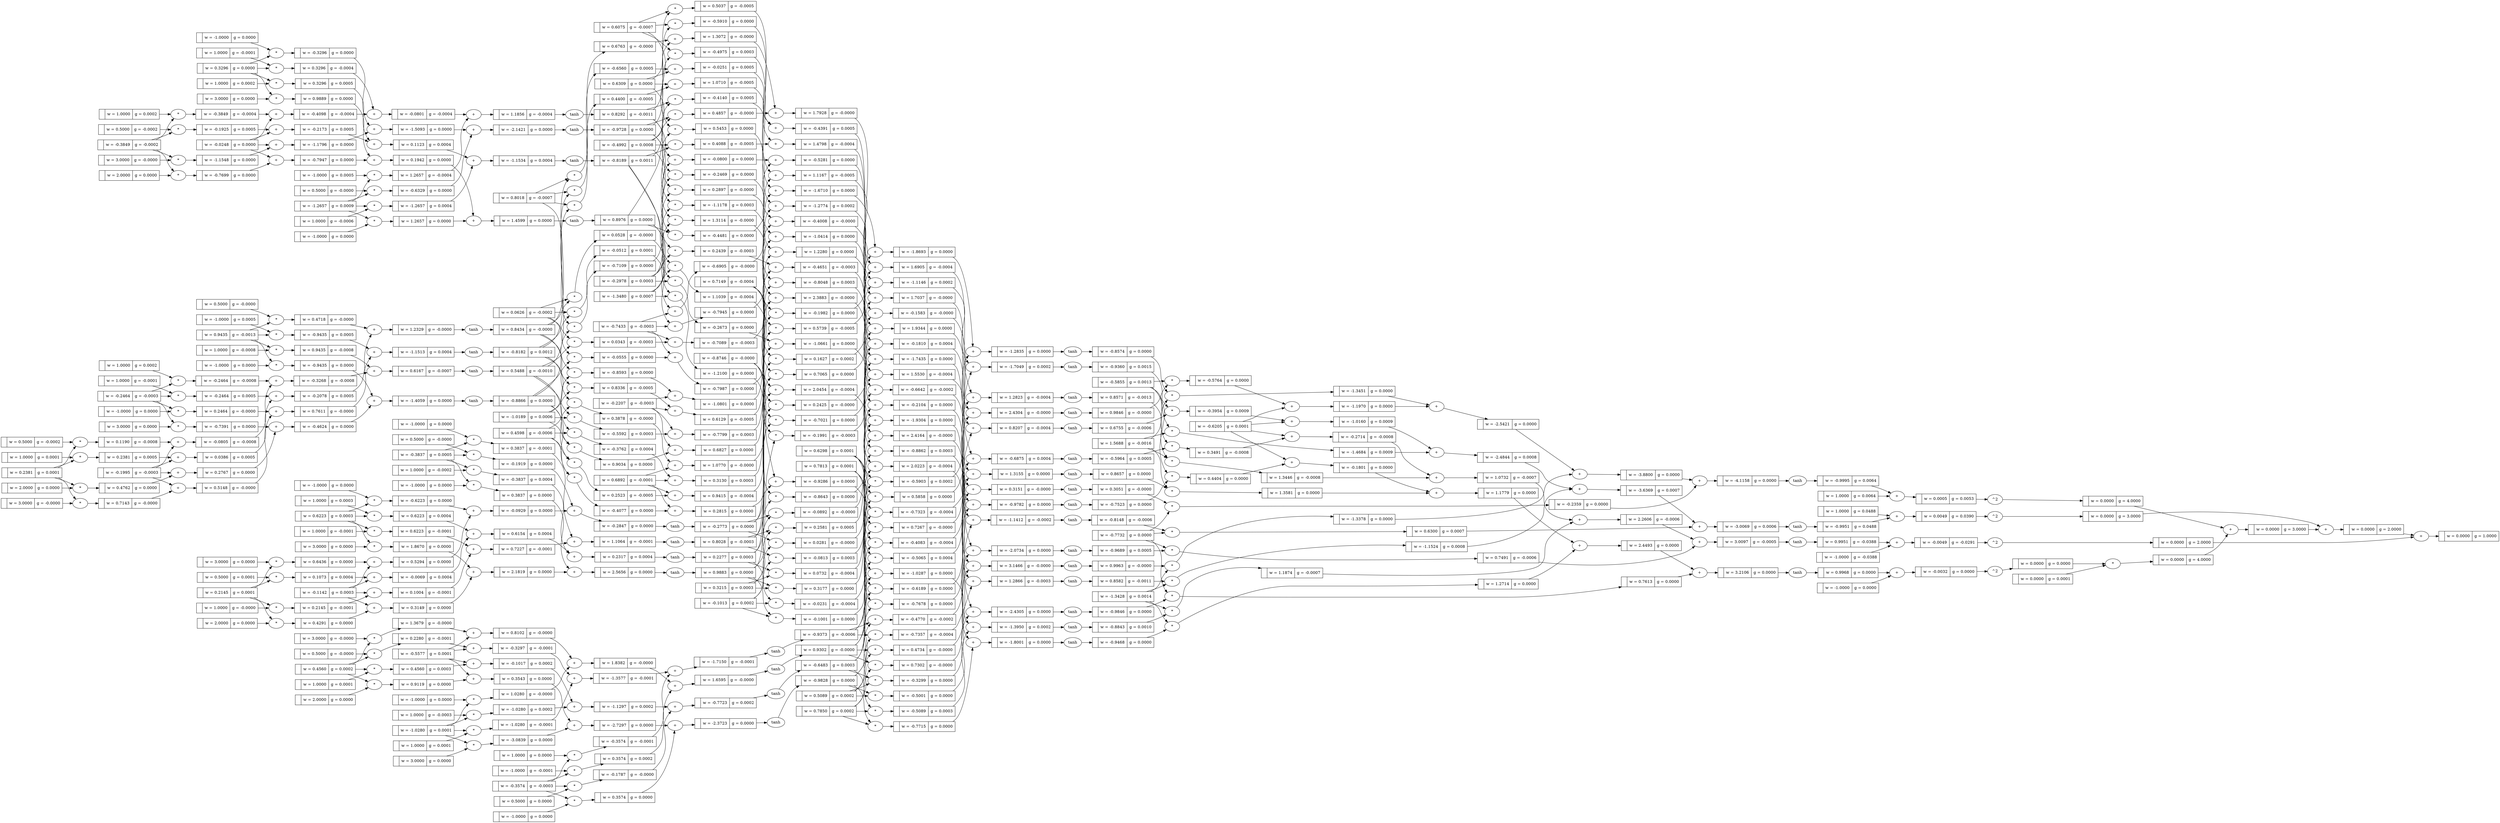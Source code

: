 digraph {
	graph [rankdir=LR]
	2646813343824 [label="{ | w = 0.8018 | g = -0.0007}" shape=record]
	2646813343888 [label="{ | w = -0.4992 | g = 0.0008}" shape=record]
	2646817702032 [label="{ | w = -0.0032 | g = 0.0000}" shape=record]
	"2646817702032+" [label="+"]
	"2646817702032+" -> 2646817702032
	2646813343952 [label="{ | w = 0.3215 | g = 0.0003}" shape=record]
	2646813344016 [label="{ | w = 0.7813 | g = 0.0001}" shape=record]
	2646817702160 [label="{ | w = 0.0000 | g = 3.0000}" shape=record]
	"2646817702160+" [label="+"]
	"2646817702160+" -> 2646817702160
	2646813344080 [label="{ | w = 0.6309 | g = 0.0000}" shape=record]
	2646817702288 [label="{ | w = 1.0000 | g = 0.0488}" shape=record]
	2646813344272 [label="{ | w = -1.0189 | g = 0.0006}" shape=record]
	2646815212048 [label="{ | w = 0.4400 | g = -0.0005}" shape=record]
	"2646815212048*" [label="*"]
	"2646815212048*" -> 2646815212048
	2646806987344 [label="{ | w = 0.2381 | g = 0.0001}" shape=record]
	2646813344336 [label="{ | w = 0.6075 | g = -0.0007}" shape=record]
	2646815212112 [label="{ | w = -0.7799 | g = 0.0003}" shape=record]
	"2646815212112+" [label="+"]
	"2646815212112+" -> 2646815212112
	2646817702544 [label="{ | w = 2.2606 | g = -0.0006}" shape=record]
	"2646817702544+" [label="+"]
	"2646817702544+" -> 2646817702544
	2646806987408 [label="{ | w = -0.2464 | g = -0.0003}" shape=record]
	2646813344400 [label="{ | w = 0.7149 | g = -0.0004}" shape=record]
	2646815212176 [label="{ | w = -1.0000 | g = 0.0000}" shape=record]
	2646806987472 [label="{ | w = -0.1995 | g = -0.0003}" shape=record]
	2646813344464 [label="{ | w = 0.6298 | g = 0.0001}" shape=record]
	2646817702672 [label="{ | w = 0.0000 | g = 2.0000}" shape=record]
	"2646817702672^2" [label="^2"]
	"2646817702672^2" -> 2646817702672
	2646813344528 [label="{ | w = -0.2207 | g = -0.0003}" shape=record]
	2646806987536 [label="{ | w = 0.9435 | g = -0.0013}" shape=record]
	2646815212368 [label="{ | w = -0.9360 | g = 0.0015}" shape=record]
	"2646815212368tanh" [label=tanh]
	"2646815212368tanh" -> 2646815212368
	2646815212432 [label="{ | w = 0.7267 | g = -0.0000}" shape=record]
	"2646815212432*" [label="*"]
	"2646815212432*" -> 2646815212432
	2646813344720 [label="{ | w = 0.4598 | g = -0.0006}" shape=record]
	2646813344784 [label="{ | w = -1.3480 | g = 0.0007}" shape=record]
	2646815212560 [label="{ | w = 1.0770 | g = -0.0000}" shape=record]
	"2646815212560+" [label="+"]
	"2646815212560+" -> 2646815212560
	2646817702992 [label="{ | w = -0.0049 | g = -0.0291}" shape=record]
	"2646817702992+" [label="+"]
	"2646817702992+" -> 2646817702992
	2646813344848 [label="{ | w = -0.1013 | g = 0.0002}" shape=record]
	2646813344912 [label="{ | w = 0.7850 | g = 0.0002}" shape=record]
	2646813344976 [label="{ | w = 0.6892 | g = -0.0001}" shape=record]
	2646815212752 [label="{ | w = 1.6595 | g = -0.0000}" shape=record]
	"2646815212752+" [label="+"]
	"2646815212752+" -> 2646815212752
	2646817703120 [label="{ | w = -1.0000 | g = 0.0000}" shape=record]
	2646813345168 [label="{ | w = 0.0626 | g = -0.0002}" shape=record]
	2646817703376 [label="{ | w = 0.0000 | g = 4.0000}" shape=record]
	"2646817703376*" [label="*"]
	"2646817703376*" -> 2646817703376
	2646813345232 [label="{ | w = -0.2978 | g = 0.0003}" shape=record]
	2646815213008 [label="{ | w = -0.1919 | g = 0.0000}" shape=record]
	"2646815213008*" [label="*"]
	"2646815213008*" -> 2646815213008
	2646817703440 [label="{ | w = -1.0000 | g = -0.0388}" shape=record]
	2646813345296 [label="{ | w = -0.8746 | g = -0.0000}" shape=record]
	2646815213072 [label="{ | w = -0.6223 | g = 0.0000}" shape=record]
	"2646815213072*" [label="*"]
	"2646815213072*" -> 2646815213072
	2646813345360 [label="{ | w = 0.5089 | g = 0.0002}" shape=record]
	2646815213136 [label="{ | w = -1.5093 | g = 0.0000}" shape=record]
	"2646815213136+" [label="+"]
	"2646815213136+" -> 2646815213136
	2646813345424 [label="{ | w = -0.7433 | g = -0.0003}" shape=record]
	2646817703568 [label="{ | w = 0.0000 | g = 0.0000}" shape=record]
	"2646817703568^2" [label="^2"]
	"2646817703568^2" -> 2646817703568
	2646815213264 [label="{ | w = 0.9846 | g = -0.0000}" shape=record]
	"2646815213264tanh" [label=tanh]
	"2646815213264tanh" -> 2646815213264
	2646817703696 [label="{ | w = 1.0000 | g = 0.0064}" shape=record]
	2646817703760 [label="{ | w = 0.7491 | g = -0.0006}" shape=record]
	"2646817703760*" [label="*"]
	"2646817703760*" -> 2646817703760
	2646815213392 [label="{ | w = 0.4857 | g = -0.0000}" shape=record]
	"2646815213392*" [label="*"]
	"2646815213392*" -> 2646815213392
	2646815213456 [label="{ | w = 1.0000 | g = -0.0006}" shape=record]
	2646813345744 [label="{ | w = -0.5855 | g = 0.0013}" shape=record]
	2646813345808 [label="{ | w = 1.5688 | g = -0.0016}" shape=record]
	2646817703952 [label="{ | w = 0.0000 | g = 4.0000}" shape=record]
	"2646817703952^2" [label="^2"]
	"2646817703952^2" -> 2646817703952
	2646815213584 [label="{ | w = -0.0892 | g = -0.0000}" shape=record]
	"2646815213584*" [label="*"]
	"2646815213584*" -> 2646815213584
	2646813345872 [label="{ | w = -1.3428 | g = 0.0014}" shape=record]
	2646815213648 [label="{ | w = 0.9302 | g = -0.0000}" shape=record]
	"2646815213648tanh" [label=tanh]
	"2646815213648tanh" -> 2646815213648
	2646813345936 [label="{ | w = -0.7732 | g = 0.0000}" shape=record]
	2646817704080 [label="{ | w = 0.0000 | g = 0.0001}" shape=record]
	2646813346000 [label="{ | w = -0.6205 | g = 0.0001}" shape=record]
	2646815213776 [label="{ | w = 1.7928 | g = -0.0000}" shape=record]
	"2646815213776+" [label="+"]
	"2646815213776+" -> 2646815213776
	2646817704208 [label="{ | w = 3.0097 | g = -0.0005}" shape=record]
	"2646817704208+" [label="+"]
	"2646817704208+" -> 2646817704208
	2646817704272 [label="{ | w = 0.0005 | g = 0.0053}" shape=record]
	"2646817704272+" [label="+"]
	"2646817704272+" -> 2646817704272
	2646815213904 [label="{ | w = 1.0710 | g = -0.0005}" shape=record]
	"2646815213904+" [label="+"]
	"2646815213904+" -> 2646815213904
	2646815213968 [label="{ | w = -1.3451 | g = 0.0000}" shape=record]
	"2646815213968*" [label="*"]
	"2646815213968*" -> 2646815213968
	2646817704400 [label="{ | w = 0.0000 | g = 2.0000}" shape=record]
	"2646817704400+" [label="+"]
	"2646817704400+" -> 2646817704400
	2646815214096 [label="{ | w = 0.4718 | g = -0.0000}" shape=record]
	"2646815214096*" [label="*"]
	"2646815214096*" -> 2646815214096
	2646817704592 [label="{ | w = 0.0000 | g = 1.0000}" shape=record]
	"2646817704592+" [label="+"]
	"2646817704592+" -> 2646817704592
	2646815214224 [label="{ | w = -0.1583 | g = -0.0000}" shape=record]
	"2646815214224+" [label="+"]
	"2646815214224+" -> 2646815214224
	2646806989520 [label="{ | w = -0.0248 | g = 0.0000}" shape=record]
	2646815214288 [label="{ | w = -0.0929 | g = 0.0000}" shape=record]
	"2646815214288+" [label="+"]
	"2646815214288+" -> 2646815214288
	2646806989584 [label="{ | w = -0.3849 | g = -0.0002}" shape=record]
	2646817704720 [label="{ | w = 0.0049 | g = 0.0390}" shape=record]
	"2646817704720+" [label="+"]
	"2646817704720+" -> 2646817704720
	2646817704784 [label="{ | w = 0.0000 | g = 3.0000}" shape=record]
	"2646817704784^2" [label="^2"]
	"2646817704784^2" -> 2646817704784
	2646815214480 [label="{ | w = 1.4798 | g = -0.0004}" shape=record]
	"2646815214480+" [label="+"]
	"2646815214480+" -> 2646815214480
	2646817704912 [label="{ | w = 1.1874 | g = -0.0007}" shape=record]
	"2646817704912*" [label="*"]
	"2646817704912*" -> 2646817704912
	2646815214608 [label="{ | w = 0.2280 | g = -0.0001}" shape=record]
	"2646815214608*" [label="*"]
	"2646815214608*" -> 2646815214608
	2646815214736 [label="{ | w = -0.6329 | g = 0.0000}" shape=record]
	"2646815214736*" [label="*"]
	"2646815214736*" -> 2646815214736
	2646815214928 [label="{ | w = -0.5592 | g = 0.0003}" shape=record]
	"2646815214928*" [label="*"]
	"2646815214928*" -> 2646815214928
	2646815215056 [label="{ | w = 0.5000 | g = -0.0002}" shape=record]
	2646815215184 [label="{ | w = 0.5000 | g = -0.0002}" shape=record]
	2646815215312 [label="{ | w = 2.3883 | g = -0.0000}" shape=record]
	"2646815215312+" [label="+"]
	"2646815215312+" -> 2646815215312
	2646815215440 [label="{ | w = 0.1123 | g = 0.0004}" shape=record]
	"2646815215440+" [label="+"]
	"2646815215440+" -> 2646815215440
	2646815215568 [label="{ | w = 2.4304 | g = -0.0000}" shape=record]
	"2646815215568+" [label="+"]
	"2646815215568+" -> 2646815215568
	2646815215632 [label="{ | w = -1.3378 | g = 0.0000}" shape=record]
	"2646815215632*" [label="*"]
	"2646815215632*" -> 2646815215632
	2646818558032 [label="{ | w = -0.6483 | g = 0.0003}" shape=record]
	"2646818558032tanh" [label=tanh]
	"2646818558032tanh" -> 2646818558032
	2646815215760 [label="{ | w = 0.7302 | g = -0.0000}" shape=record]
	"2646815215760*" [label="*"]
	"2646815215760*" -> 2646815215760
	2646815215824 [label="{ | w = 0.5000 | g = -0.0000}" shape=record]
	2646815215952 [label="{ | w = -0.2464 | g = -0.0008}" shape=record]
	"2646815215952*" [label="*"]
	"2646815215952*" -> 2646815215952
	2646806991248 [label="{ | w = 0.3296 | g = 0.0000}" shape=record]
	2646815216016 [label="{ | w = 0.3151 | g = -0.0000}" shape=record]
	"2646815216016+" [label="+"]
	"2646815216016+" -> 2646815216016
	2646815216144 [label="{ | w = 1.0000 | g = 0.0000}" shape=record]
	2646815216272 [label="{ | w = -2.5421 | g = 0.0000}" shape=record]
	"2646815216272+" [label="+"]
	"2646815216272+" -> 2646815216272
	2646815216336 [label="{ | w = 0.3051 | g = -0.0000}" shape=record]
	"2646815216336tanh" [label=tanh]
	"2646815216336tanh" -> 2646815216336
	2646815216400 [label="{ | w = 0.8102 | g = -0.0000}" shape=record]
	"2646815216400+" [label="+"]
	"2646815216400+" -> 2646815216400
	2646815216592 [label="{ | w = -0.7323 | g = -0.0004}" shape=record]
	"2646815216592*" [label="*"]
	"2646815216592*" -> 2646815216592
	2646815216720 [label="{ | w = 1.2329 | g = -0.0000}" shape=record]
	"2646815216720+" [label="+"]
	"2646815216720+" -> 2646815216720
	2646818559120 [label="{ | w = -0.7089 | g = -0.0003}" shape=record]
	"2646818559120+" [label="+"]
	"2646818559120+" -> 2646818559120
	2646815216784 [label="{ | w = -1.3577 | g = -0.0001}" shape=record]
	"2646815216784+" [label="+"]
	"2646815216784+" -> 2646815216784
	2646815216848 [label="{ | w = 0.5858 | g = 0.0000}" shape=record]
	"2646815216848*" [label="*"]
	"2646815216848*" -> 2646815216848
	2646818559184 [label="{ | w = 0.2439 | g = -0.0003}" shape=record]
	"2646818559184*" [label="*"]
	"2646818559184*" -> 2646818559184
	2646815216912 [label="{ | w = -0.9995 | g = 0.0064}" shape=record]
	"2646815216912tanh" [label=tanh]
	"2646815216912tanh" -> 2646815216912
	2646818559312 [label="{ | w = -0.3762 | g = 0.0004}" shape=record]
	"2646818559312*" [label="*"]
	"2646818559312*" -> 2646818559312
	2646815217040 [label="{ | w = -0.2173 | g = 0.0005}" shape=record]
	"2646815217040+" [label="+"]
	"2646815217040+" -> 2646815217040
	2646818559440 [label="{ | w = -1.0000 | g = 0.0000}" shape=record]
	2646815217232 [label="{ | w = 1.3114 | g = -0.0000}" shape=record]
	"2646815217232*" [label="*"]
	"2646815217232*" -> 2646815217232
	2646818559568 [label="{ | w = 1.1039 | g = -0.0004}" shape=record]
	"2646818559568*" [label="*"]
	"2646818559568*" -> 2646818559568
	2646815217296 [label="{ | w = -0.2773 | g = 0.0000}" shape=record]
	"2646815217296tanh" [label=tanh]
	"2646815217296tanh" -> 2646815217296
	2646818559696 [label="{ | w = 1.6905 | g = -0.0004}" shape=record]
	"2646818559696+" [label="+"]
	"2646818559696+" -> 2646818559696
	2646818559760 [label="{ | w = -0.4770 | g = -0.0002}" shape=record]
	"2646818559760*" [label="*"]
	"2646818559760*" -> 2646818559760
	2646815217488 [label="{ | w = 0.0528 | g = -0.0000}" shape=record]
	"2646815217488*" [label="*"]
	"2646815217488*" -> 2646815217488
	2646818559952 [label="{ | w = -0.2078 | g = 0.0005}" shape=record]
	"2646818559952+" [label="+"]
	"2646818559952+" -> 2646818559952
	2646815217680 [label="{ | w = -0.3296 | g = 0.0000}" shape=record]
	"2646815217680*" [label="*"]
	"2646815217680*" -> 2646815217680
	2646818560080 [label="{ | w = -1.0000 | g = 0.0005}" shape=record]
	2646815217744 [label="{ | w = 0.4088 | g = -0.0005}" shape=record]
	"2646815217744*" [label="*"]
	"2646815217744*" -> 2646815217744
	2646815217808 [label="{ | w = -0.4008 | g = -0.0000}" shape=record]
	"2646815217808+" [label="+"]
	"2646815217808+" -> 2646815217808
	2646818560208 [label="{ | w = -0.4098 | g = -0.0004}" shape=record]
	"2646818560208+" [label="+"]
	"2646818560208+" -> 2646818560208
	2646815217936 [label="{ | w = 0.8207 | g = -0.0004}" shape=record]
	"2646815217936+" [label="+"]
	"2646815217936+" -> 2646815217936
	2646818560336 [label="{ | w = -0.4083 | g = -0.0004}" shape=record]
	"2646818560336*" [label="*"]
	"2646818560336*" -> 2646818560336
	2646815218064 [label="{ | w = 0.6154 | g = 0.0004}" shape=record]
	"2646815218064+" [label="+"]
	"2646815218064+" -> 2646815218064
	2646818560464 [label="{ | w = -1.1178 | g = 0.0003}" shape=record]
	"2646818560464*" [label="*"]
	"2646818560464*" -> 2646818560464
	2646815218256 [label="{ | w = -1.2835 | g = 0.0000}" shape=record]
	"2646815218256+" [label="+"]
	"2646815218256+" -> 2646815218256
	2646818560592 [label="{ | w = -1.4684 | g = 0.0009}" shape=record]
	"2646818560592*" [label="*"]
	"2646818560592*" -> 2646818560592
	2646815218384 [label="{ | w = 0.3878 | g = -0.0000}" shape=record]
	"2646815218384*" [label="*"]
	"2646815218384*" -> 2646815218384
	2646818560720 [label="{ | w = -1.0160 | g = 0.0009}" shape=record]
	"2646818560720+" [label="+"]
	"2646818560720+" -> 2646818560720
	2646815218448 [label="{ | w = 0.5488 | g = -0.0010}" shape=record]
	"2646815218448tanh" [label=tanh]
	"2646815218448tanh" -> 2646815218448
	2646818560848 [label="{ | w = -0.0813 | g = 0.0003}" shape=record]
	"2646818560848*" [label="*"]
	"2646818560848*" -> 2646818560848
	2646818560912 [label="{ | w = 1.0000 | g = 0.0001}" shape=record]
	2646818561040 [label="{ | w = -1.1524 | g = 0.0008}" shape=record]
	"2646818561040*" [label="*"]
	"2646818561040*" -> 2646818561040
	2646818561168 [label="{ | w = -0.5964 | g = 0.0005}" shape=record]
	"2646818561168tanh" [label=tanh]
	"2646818561168tanh" -> 2646818561168
	2646815218896 [label="{ | w = 0.6223 | g = 0.0004}" shape=record]
	"2646815218896*" [label="*"]
	"2646815218896*" -> 2646815218896
	2646818561296 [label="{ | w = -0.0251 | g = 0.0005}" shape=record]
	"2646818561296+" [label="+"]
	"2646818561296+" -> 2646818561296
	2646818561360 [label="{ | w = -0.2464 | g = 0.0005}" shape=record]
	"2646818561360*" [label="*"]
	"2646818561360*" -> 2646818561360
	2646815219024 [label="{ | w = -2.1421 | g = 0.0000}" shape=record]
	"2646815219024+" [label="+"]
	"2646815219024+" -> 2646815219024
	2646815219088 [label="{ | w = 1.0000 | g = 0.0002}" shape=record]
	2646818561488 [label="{ | w = -0.4651 | g = -0.0003}" shape=record]
	"2646818561488+" [label="+"]
	"2646818561488+" -> 2646818561488
	2646815219216 [label="{ | w = 0.4734 | g = -0.0000}" shape=record]
	"2646815219216*" [label="*"]
	"2646815219216*" -> 2646815219216
	2646818561616 [label="{ | w = 0.3837 | g = -0.0001}" shape=record]
	"2646818561616*" [label="*"]
	"2646818561616*" -> 2646818561616
	2646818561680 [label="{ | w = 0.7227 | g = -0.0001}" shape=record]
	"2646818561680+" [label="+"]
	"2646818561680+" -> 2646818561680
	2646806994640 [label="{ | w = -1.2657 | g = 0.0009}" shape=record]
	2646815219408 [label="{ | w = -1.1970 | g = 0.0000}" shape=record]
	"2646815219408+" [label="+"]
	"2646815219408+" -> 2646815219408
	2646815219472 [label="{ | w = -0.1982 | g = 0.0000}" shape=record]
	"2646815219472*" [label="*"]
	"2646815219472*" -> 2646815219472
	2646818561808 [label="{ | w = 2.0223 | g = -0.0004}" shape=record]
	"2646818561808+" [label="+"]
	"2646818561808+" -> 2646818561808
	2646815219536 [label="{ | w = 1.0280 | g = -0.0000}" shape=record]
	"2646815219536*" [label="*"]
	"2646815219536*" -> 2646815219536
	2646815219600 [label="{ | w = 2.4164 | g = -0.0000}" shape=record]
	"2646815219600+" [label="+"]
	"2646815219600+" -> 2646815219600
	2646818561936 [label="{ | w = -0.6642 | g = -0.0002}" shape=record]
	"2646818561936+" [label="+"]
	"2646818561936+" -> 2646818561936
	2646818562000 [label="{ | w = 0.8571 | g = -0.0013}" shape=record]
	"2646818562000tanh" [label=tanh]
	"2646818562000tanh" -> 2646818562000
	2646815219664 [label="{ | w = 1.0000 | g = -0.0008}" shape=record]
	2646815219728 [label="{ | w = -4.1158 | g = 0.0000}" shape=record]
	"2646815219728+" [label="+"]
	"2646815219728+" -> 2646815219728
	2646818562128 [label="{ | w = 1.0000 | g = 0.0002}" shape=record]
	2646815219792 [label="{ | w = 0.7611 | g = -0.0000}" shape=record]
	"2646815219792+" [label="+"]
	"2646815219792+" -> 2646815219792
	2646815219856 [label="{ | w = 0.5000 | g = -0.0000}" shape=record]
	2646818562256 [label="{ | w = -0.3849 | g = -0.0004}" shape=record]
	"2646818562256*" [label="*"]
	"2646818562256*" -> 2646818562256
	2646818562384 [label="{ | w = -0.4140 | g = 0.0005}" shape=record]
	"2646818562384*" [label="*"]
	"2646818562384*" -> 2646818562384
	2646815220048 [label="{ | w = -0.3297 | g = -0.0001}" shape=record]
	"2646815220048+" [label="+"]
	"2646815220048+" -> 2646815220048
	2646818562448 [label="{ | w = -0.1017 | g = 0.0002}" shape=record]
	"2646818562448+" [label="+"]
	"2646818562448+" -> 2646818562448
	2646815220176 [label="{ | w = -0.8189 | g = 0.0011}" shape=record]
	"2646815220176tanh" [label=tanh]
	"2646815220176tanh" -> 2646815220176
	2646815220240 [label="{ | w = 0.2317 | g = 0.0004}" shape=record]
	"2646815220240+" [label="+"]
	"2646815220240+" -> 2646815220240
	2646818562576 [label="{ | w = -1.1146 | g = 0.0002}" shape=record]
	"2646818562576+" [label="+"]
	"2646818562576+" -> 2646818562576
	2646815220304 [label="{ | w = 0.0281 | g = -0.0000}" shape=record]
	"2646815220304*" [label="*"]
	"2646815220304*" -> 2646815220304
	2646818562704 [label="{ | w = -1.0280 | g = 0.0002}" shape=record]
	"2646818562704*" [label="*"]
	"2646818562704*" -> 2646818562704
	2646815220368 [label="{ | w = -1.0280 | g = -0.0001}" shape=record]
	"2646815220368*" [label="*"]
	"2646815220368*" -> 2646815220368
	2646818562768 [label="{ | w = 1.1064 | g = -0.0001}" shape=record]
	"2646818562768+" [label="+"]
	"2646818562768+" -> 2646818562768
	2646818562896 [label="{ | w = 1.0000 | g = -0.0003}" shape=record]
	2646815220560 [label="{ | w = 1.0000 | g = 0.0001}" shape=record]
	2646818563024 [label="{ | w = 0.2523 | g = -0.0005}" shape=record]
	"2646818563024*" [label="*"]
	"2646818563024*" -> 2646818563024
	2646815220688 [label="{ | w = 1.5530 | g = -0.0004}" shape=record]
	"2646815220688+" [label="+"]
	"2646815220688+" -> 2646815220688
	2646818563088 [label="{ | w = -1.0000 | g = 0.0005}" shape=record]
	2646815220752 [label="{ | w = -0.9728 | g = 0.0000}" shape=record]
	"2646815220752tanh" [label=tanh]
	"2646815220752tanh" -> 2646815220752
	2646818563216 [label="{ | w = -0.9951 | g = 0.0488}" shape=record]
	"2646818563216tanh" [label=tanh]
	"2646818563216tanh" -> 2646818563216
	2646818563344 [label="{ | w = -0.8862 | g = 0.0003}" shape=record]
	"2646818563344+" [label="+"]
	"2646818563344+" -> 2646818563344
	2646815221008 [label="{ | w = -1.0000 | g = 0.0000}" shape=record]
	2646818563472 [label="{ | w = 0.6129 | g = -0.0005}" shape=record]
	"2646818563472+" [label="+"]
	"2646818563472+" -> 2646818563472
	2646818563536 [label="{ | w = 0.8336 | g = -0.0005}" shape=record]
	"2646818563536*" [label="*"]
	"2646818563536*" -> 2646818563536
	2646815221200 [label="{ | w = 0.6755 | g = -0.0006}" shape=record]
	"2646815221200tanh" [label=tanh]
	"2646815221200tanh" -> 2646815221200
	2646815221264 [label="{ | w = -1.0801 | g = 0.0000}" shape=record]
	"2646815221264+" [label="+"]
	"2646815221264+" -> 2646815221264
	2646815221328 [label="{ | w = 0.6436 | g = 0.0000}" shape=record]
	"2646815221328*" [label="*"]
	"2646815221328*" -> 2646815221328
	2646818563664 [label="{ | w = -0.5903 | g = 0.0002}" shape=record]
	"2646818563664*" [label="*"]
	"2646818563664*" -> 2646818563664
	2646815221456 [label="{ | w = -0.8593 | g = 0.0000}" shape=record]
	"2646815221456*" [label="*"]
	"2646815221456*" -> 2646815221456
	2646818563792 [label="{ | w = -2.4844 | g = 0.0008}" shape=record]
	"2646818563792+" [label="+"]
	"2646818563792+" -> 2646818563792
	2646818563856 [label="{ | w = 1.0000 | g = -0.0001}" shape=record]
	2646815221584 [label="{ | w = 0.1073 | g = 0.0004}" shape=record]
	"2646815221584*" [label="*"]
	"2646815221584*" -> 2646815221584
	2646818563984 [label="{ | w = -0.1810 | g = 0.0004}" shape=record]
	"2646818563984+" [label="+"]
	"2646818563984+" -> 2646818563984
	2646815221712 [label="{ | w = 0.5000 | g = -0.0000}" shape=record]
	2646818564112 [label="{ | w = -3.0069 | g = 0.0006}" shape=record]
	"2646818564112+" [label="+"]
	"2646818564112+" -> 2646818564112
	2646818564176 [label="{ | w = -0.8148 | g = -0.0006}" shape=record]
	"2646818564176tanh" [label=tanh]
	"2646818564176tanh" -> 2646818564176
	2646815221840 [label="{ | w = -0.3574 | g = -0.0001}" shape=record]
	"2646815221840*" [label="*"]
	"2646815221840*" -> 2646815221840
	2646818564304 [label="{ | w = 0.3574 | g = 0.0002}" shape=record]
	"2646818564304*" [label="*"]
	"2646818564304*" -> 2646818564304
	2646815221968 [label="{ | w = 1.3679 | g = -0.0000}" shape=record]
	"2646815221968*" [label="*"]
	"2646815221968*" -> 2646815221968
	2646818564432 [label="{ | w = 0.1004 | g = -0.0001}" shape=record]
	"2646818564432+" [label="+"]
	"2646818564432+" -> 2646818564432
	2646815222096 [label="{ | w = 0.2425 | g = -0.0000}" shape=record]
	"2646815222096*" [label="*"]
	"2646815222096*" -> 2646815222096
	2646815222160 [label="{ | w = 0.2464 | g = -0.0000}" shape=record]
	"2646815222160*" [label="*"]
	"2646815222160*" -> 2646815222160
	2646818564560 [label="{ | w = 0.6223 | g = -0.0001}" shape=record]
	"2646818564560*" [label="*"]
	"2646818564560*" -> 2646818564560
	2646818564624 [label="{ | w = -0.6560 | g = 0.0005}" shape=record]
	"2646818564624*" [label="*"]
	"2646818564624*" -> 2646818564624
	2646815222288 [label="{ | w = 0.2277 | g = 0.0003}" shape=record]
	"2646815222288tanh" [label=tanh]
	"2646815222288tanh" -> 2646815222288
	2646815222352 [label="{ | w = 1.0000 | g = -0.0002}" shape=record]
	2646818564752 [label="{ | w = 0.4560 | g = 0.0003}" shape=record]
	"2646818564752*" [label="*"]
	"2646818564752*" -> 2646818564752
	2646815222480 [label="{ | w = -0.9373 | g = -0.0006}" shape=record]
	"2646815222480tanh" [label=tanh]
	"2646815222480tanh" -> 2646815222480
	2646818564880 [label="{ | w = -0.0801 | g = -0.0004}" shape=record]
	"2646818564880+" [label="+"]
	"2646818564880+" -> 2646818564880
	2646818564944 [label="{ | w = 0.3296 | g = -0.0004}" shape=record]
	"2646818564944*" [label="*"]
	"2646818564944*" -> 2646818564944
	2646815222736 [label="{ | w = -1.0000 | g = 0.0000}" shape=record]
	2646818565072 [label="{ | w = -0.7357 | g = -0.0004}" shape=record]
	"2646818565072*" [label="*"]
	"2646818565072*" -> 2646818565072
	2646815222800 [label="{ | w = 1.0000 | g = 0.0002}" shape=record]
	2646818565200 [label="{ | w = 0.2145 | g = -0.0001}" shape=record]
	"2646818565200*" [label="*"]
	"2646818565200*" -> 2646818565200
	2646818565264 [label="{ | w = 1.0000 | g = -0.0000}" shape=record]
	2646815222928 [label="{ | w = 3.0000 | g = 0.0000}" shape=record]
	2646815223056 [label="{ | w = -0.6905 | g = -0.0000}" shape=record]
	"2646815223056+" [label="+"]
	"2646815223056+" -> 2646815223056
	2646818565456 [label="{ | w = 1.2657 | g = -0.0004}" shape=record]
	"2646818565456*" [label="*"]
	"2646818565456*" -> 2646818565456
	2646815223120 [label="{ | w = 0.0732 | g = -0.0004}" shape=record]
	"2646815223120*" [label="*"]
	"2646815223120*" -> 2646815223120
	2646815223248 [label="{ | w = -1.1796 | g = 0.0000}" shape=record]
	"2646815223248+" [label="+"]
	"2646815223248+" -> 2646815223248
	2646818565584 [label="{ | w = -0.0231 | g = -0.0004}" shape=record]
	"2646818565584*" [label="*"]
	"2646818565584*" -> 2646818565584
	2646818565712 [label="{ | w = 1.0000 | g = -0.0001}" shape=record]
	2646815223376 [label="{ | w = -1.6710 | g = 0.0000}" shape=record]
	"2646815223376+" [label="+"]
	"2646815223376+" -> 2646815223376
	2646814895760 [label="{ | w = -1.2774 | g = 0.0002}" shape=record]
	"2646814895760+" [label="+"]
	"2646814895760+" -> 2646814895760
	2646818565840 [label="{ | w = -0.4391 | g = 0.0005}" shape=record]
	"2646818565840+" [label="+"]
	"2646818565840+" -> 2646818565840
	2646815223504 [label="{ | w = 0.6167 | g = -0.0007}" shape=record]
	"2646815223504+" [label="+"]
	"2646815223504+" -> 2646815223504
	2646815223568 [label="{ | w = -0.1925 | g = 0.0005}" shape=record]
	"2646815223568*" [label="*"]
	"2646815223568*" -> 2646815223568
	2646818565968 [label="{ | w = 0.5037 | g = -0.0005}" shape=record]
	"2646818565968*" [label="*"]
	"2646818565968*" -> 2646818565968
	2646818566096 [label="{ | w = -0.7723 | g = 0.0002}" shape=record]
	"2646818566096+" [label="+"]
	"2646818566096+" -> 2646818566096
	2646815223824 [label="{ | w = -1.8693 | g = 0.0000}" shape=record]
	"2646815223824+" [label="+"]
	"2646815223824+" -> 2646815223824
	2646818566224 [label="{ | w = 0.2581 | g = 0.0005}" shape=record]
	"2646818566224*" [label="*"]
	"2646818566224*" -> 2646818566224
	2646815223952 [label="{ | w = -0.0069 | g = 0.0004}" shape=record]
	"2646815223952+" [label="+"]
	"2646815223952+" -> 2646815223952
	2646815224016 [label="{ | w = 0.5000 | g = 0.0000}" shape=record]
	2646818566352 [label="{ | w = 0.8582 | g = -0.0011}" shape=record]
	"2646818566352tanh" [label=tanh]
	"2646818566352tanh" -> 2646818566352
	2646818566416 [label="{ | w = -1.1297 | g = 0.0002}" shape=record]
	"2646818566416+" [label="+"]
	"2646818566416+" -> 2646818566416
	2646815224144 [label="{ | w = 1.8382 | g = -0.0000}" shape=record]
	"2646815224144+" [label="+"]
	"2646815224144+" -> 2646815224144
	2646815224272 [label="{ | w = -1.7150 | g = -0.0001}" shape=record]
	"2646815224272+" [label="+"]
	"2646815224272+" -> 2646815224272
	2646818566608 [label="{ | w = 2.0454 | g = -0.0004}" shape=record]
	"2646818566608+" [label="+"]
	"2646818566608+" -> 2646818566608
	2646818566736 [label="{ | w = 1.0000 | g = -0.0001}" shape=record]
	2646815224400 [label="{ | w = 0.3296 | g = 0.0005}" shape=record]
	"2646815224400*" [label="*"]
	"2646815224400*" -> 2646815224400
	2646815224464 [label="{ | w = 3.1466 | g = -0.0000}" shape=record]
	"2646815224464+" [label="+"]
	"2646815224464+" -> 2646815224464
	2646818566864 [label="{ | w = 0.8028 | g = -0.0003}" shape=record]
	"2646818566864tanh" [label=tanh]
	"2646818566864tanh" -> 2646818566864
	2646815224592 [label="{ | w = 0.6763 | g = -0.0000}" shape=record]
	"2646815224592*" [label="*"]
	"2646815224592*" -> 2646815224592
	2646818566992 [label="{ | w = 0.5739 | g = -0.0005}" shape=record]
	"2646818566992*" [label="*"]
	"2646818566992*" -> 2646818566992
	2646815224656 [label="{ | w = 0.2897 | g = -0.0000}" shape=record]
	"2646815224656*" [label="*"]
	"2646815224656*" -> 2646815224656
	2646818567120 [label="{ | w = -0.8843 | g = 0.0010}" shape=record]
	"2646818567120tanh" [label=tanh]
	"2646818567120tanh" -> 2646818567120
	2646815224784 [label="{ | w = 0.5000 | g = -0.0000}" shape=record]
	2646818567248 [label="{ | w = -0.6875 | g = 0.0004}" shape=record]
	"2646818567248+" [label="+"]
	"2646818567248+" -> 2646818567248
	2646815224912 [label="{ | w = 1.3072 | g = -0.0000}" shape=record]
	"2646815224912+" [label="+"]
	"2646815224912+" -> 2646815224912
	2646815225040 [label="{ | w = 1.0000 | g = 0.0003}" shape=record]
	2646818567376 [label="{ | w = -1.7049 | g = 0.0002}" shape=record]
	"2646818567376+" [label="+"]
	"2646818567376+" -> 2646818567376
	2646815225168 [label="{ | w = 3.0000 | g = -0.0000}" shape=record]
	2646818567504 [label="{ | w = 0.6300 | g = 0.0007}" shape=record]
	"2646818567504*" [label="*"]
	"2646818567504*" -> 2646818567504
	2646818567568 [label="{ | w = -1.0000 | g = -0.0001}" shape=record]
	2646815225296 [label="{ | w = -1.0000 | g = 0.0000}" shape=record]
	2646815225360 [label="{ | w = -0.8574 | g = 0.0000}" shape=record]
	"2646815225360tanh" [label=tanh]
	"2646815225360tanh" -> 2646815225360
	2646813292048 [label="{ | w = 0.1627 | g = 0.0002}" shape=record]
	"2646813292048*" [label="*"]
	"2646813292048*" -> 2646813292048
	2646818567760 [label="{ | w = 0.9415 | g = -0.0004}" shape=record]
	"2646818567760+" [label="+"]
	"2646818567760+" -> 2646818567760
	2646815225488 [label="{ | w = -1.1534 | g = 0.0004}" shape=record]
	"2646815225488+" [label="+"]
	"2646815225488+" -> 2646815225488
	2646818567888 [label="{ | w = -1.1412 | g = -0.0002}" shape=record]
	"2646818567888+" [label="+"]
	"2646818567888+" -> 2646818567888
	2646815225680 [label="{ | w = -0.1787 | g = -0.0000}" shape=record]
	"2646815225680*" [label="*"]
	"2646815225680*" -> 2646815225680
	2646818568016 [label="{ | w = -0.3954 | g = 0.0009}" shape=record]
	"2646818568016*" [label="*"]
	"2646818568016*" -> 2646818568016
	2646815225744 [label="{ | w = -1.1548 | g = 0.0000}" shape=record]
	"2646815225744*" [label="*"]
	"2646815225744*" -> 2646815225744
	2646818568144 [label="{ | w = -0.9435 | g = 0.0005}" shape=record]
	"2646818568144*" [label="*"]
	"2646818568144*" -> 2646818568144
	2646815225872 [label="{ | w = -0.0805 | g = -0.0008}" shape=record]
	"2646815225872+" [label="+"]
	"2646815225872+" -> 2646815225872
	2646818568272 [label="{ | w = 1.2823 | g = -0.0004}" shape=record]
	"2646818568272+" [label="+"]
	"2646818568272+" -> 2646818568272
	2646818568400 [label="{ | w = -0.5065 | g = 0.0004}" shape=record]
	"2646818568400*" [label="*"]
	"2646818568400*" -> 2646818568400
	2646815226128 [label="{ | w = 0.1190 | g = -0.0008}" shape=record]
	"2646815226128*" [label="*"]
	"2646815226128*" -> 2646815226128
	2646818568528 [label="{ | w = -0.8048 | g = 0.0003}" shape=record]
	"2646818568528+" [label="+"]
	"2646818568528+" -> 2646818568528
	2646815226192 [label="{ | w = -0.2847 | g = 0.0000}" shape=record]
	"2646815226192+" [label="+"]
	"2646815226192+" -> 2646815226192
	2646815226320 [label="{ | w = 1.7037 | g = -0.0000}" shape=record]
	"2646815226320+" [label="+"]
	"2646815226320+" -> 2646815226320
	2646818568656 [label="{ | w = 0.0343 | g = -0.0003}" shape=record]
	"2646818568656*" [label="*"]
	"2646818568656*" -> 2646818568656
	2646818568720 [label="{ | w = 1.1167 | g = -0.0005}" shape=record]
	"2646818568720+" [label="+"]
	"2646818568720+" -> 2646818568720
	2646815226512 [label="{ | w = 0.5294 | g = 0.0000}" shape=record]
	"2646815226512+" [label="+"]
	"2646815226512+" -> 2646815226512
	2646815226576 [label="{ | w = -0.5764 | g = 0.0000}" shape=record]
	"2646815226576*" [label="*"]
	"2646815226576*" -> 2646815226576
	2646818568912 [label="{ | w = -0.1991 | g = -0.0003}" shape=record]
	"2646818568912*" [label="*"]
	"2646818568912*" -> 2646818568912
	2646818569040 [label="{ | w = -0.8182 | g = 0.0012}" shape=record]
	"2646818569040tanh" [label=tanh]
	"2646818569040tanh" -> 2646818569040
	2646815226768 [label="{ | w = 0.9435 | g = -0.0008}" shape=record]
	"2646815226768*" [label="*"]
	"2646815226768*" -> 2646815226768
	2646806936464 [label="{ | w = -0.4975 | g = 0.0003}" shape=record]
	"2646806936464*" [label="*"]
	"2646806936464*" -> 2646806936464
	2646813293520 [label="{ | w = 0.2145 | g = 0.0001}" shape=record]
	2646818569168 [label="{ | w = 1.2866 | g = -0.0003}" shape=record]
	"2646818569168+" [label="+"]
	"2646818569168+" -> 2646818569168
	2646815226896 [label="{ | w = 0.5000 | g = 0.0001}" shape=record]
	2646818569296 [label="{ | w = 0.0386 | g = 0.0005}" shape=record]
	"2646818569296+" [label="+"]
	"2646818569296+" -> 2646818569296
	2646813293648 [label="{ | w = 0.6223 | g = 0.0003}" shape=record]
	2646815226960 [label="{ | w = -0.2359 | g = 0.0000}" shape=record]
	"2646815226960*" [label="*"]
	"2646815226960*" -> 2646815226960
	2646813293712 [label="{ | w = -0.3837 | g = 0.0005}" shape=record]
	2646818569424 [label="{ | w = 1.0000 | g = 0.0001}" shape=record]
	2646813293776 [label="{ | w = -0.1142 | g = 0.0003}" shape=record]
	2646815227088 [label="{ | w = 0.9963 | g = -0.0000}" shape=record]
	"2646815227088tanh" [label=tanh]
	"2646815227088tanh" -> 2646815227088
	2646818569552 [label="{ | w = 0.3130 | g = 0.0003}" shape=record]
	"2646818569552+" [label="+"]
	"2646818569552+" -> 2646818569552
	2646815227280 [label="{ | w = -0.3268 | g = -0.0008}" shape=record]
	"2646815227280+" [label="+"]
	"2646815227280+" -> 2646815227280
	2646815227344 [label="{ | w = -0.3837 | g = 0.0004}" shape=record]
	"2646815227344*" [label="*"]
	"2646815227344*" -> 2646815227344
	2646818569680 [label="{ | w = -3.6369 | g = 0.0007}" shape=record]
	"2646818569680+" [label="+"]
	"2646818569680+" -> 2646818569680
	2646813294096 [label="{ | w = 0.4560 | g = 0.0002}" shape=record]
	2646818569808 [label="{ | w = 0.8292 | g = -0.0011}" shape=record]
	"2646818569808tanh" [label=tanh]
	"2646818569808tanh" -> 2646818569808
	2646813294160 [label="{ | w = -1.0280 | g = 0.0001}" shape=record]
	2646815227472 [label="{ | w = -1.2657 | g = 0.0004}" shape=record]
	"2646815227472*" [label="*"]
	"2646815227472*" -> 2646815227472
	2646818569872 [label="{ | w = -1.1513 | g = 0.0004}" shape=record]
	"2646818569872+" [label="+"]
	"2646818569872+" -> 2646818569872
	2646813294224 [label="{ | w = -0.3574 | g = -0.0003}" shape=record]
	2646813294288 [label="{ | w = -0.5577 | g = 0.0001}" shape=record]
	2646815227664 [label="{ | w = -3.8800 | g = 0.0000}" shape=record]
	"2646815227664+" [label="+"]
	"2646815227664+" -> 2646815227664
	2646818570064 [label="{ | w = 0.2381 | g = 0.0005}" shape=record]
	"2646818570064*" [label="*"]
	"2646818570064*" -> 2646818570064
	2646815227728 [label="{ | w = -0.5910 | g = 0.0000}" shape=record]
	"2646815227728*" [label="*"]
	"2646815227728*" -> 2646815227728
	2646815227856 [label="{ | w = 3.0000 | g = -0.0000}" shape=record]
	2646818570192 [label="{ | w = 1.1856 | g = -0.0004}" shape=record]
	"2646818570192+" [label="+"]
	"2646818570192+" -> 2646818570192
	2646818734160 [label="{ | w = -1.0414 | g = 0.0000}" shape=record]
	"2646818734160+" [label="+"]
	"2646818734160+" -> 2646818734160
	2646818734288 [label="{ | w = -1.3950 | g = 0.0002}" shape=record]
	"2646818734288+" [label="+"]
	"2646818734288+" -> 2646818734288
	2646814834896 [label="{ | w = -0.9468 | g = 0.0000}" shape=record]
	"2646814834896tanh" [label=tanh]
	"2646814834896tanh" -> 2646814834896
	2646818734416 [label="{ | w = 0.9951 | g = -0.0388}" shape=record]
	"2646818734416tanh" [label=tanh]
	"2646818734416tanh" -> 2646818734416
	2646818734608 [label="{ | w = 1.0732 | g = -0.0007}" shape=record]
	"2646818734608+" [label="+"]
	"2646818734608+" -> 2646818734608
	2646818734672 [label="{ | w = -0.2714 | g = -0.0008}" shape=record]
	"2646818734672+" [label="+"]
	"2646818734672+" -> 2646818734672
	2646818734800 [label="{ | w = 1.3446 | g = -0.0008}" shape=record]
	"2646818734800*" [label="*"]
	"2646818734800*" -> 2646818734800
	2646814835408 [label="{ | w = -1.0000 | g = 0.0000}" shape=record]
	2646814835536 [label="{ | w = -0.7678 | g = 0.0000}" shape=record]
	"2646814835536*" [label="*"]
	"2646814835536*" -> 2646814835536
	2646818734992 [label="{ | w = -0.7945 | g = 0.0000}" shape=record]
	"2646818734992+" [label="+"]
	"2646818734992+" -> 2646818734992
	2646818735056 [label="{ | w = -0.9689 | g = 0.0005}" shape=record]
	"2646818735056tanh" [label=tanh]
	"2646818735056tanh" -> 2646818735056
	2646818735184 [label="{ | w = -1.7435 | g = 0.0000}" shape=record]
	"2646818735184+" [label="+"]
	"2646818735184+" -> 2646818735184
	2646814835984 [label="{ | w = -0.5001 | g = 0.0000}" shape=record]
	"2646814835984*" [label="*"]
	"2646814835984*" -> 2646814835984
	2646818735440 [label="{ | w = -0.2469 | g = 0.0000}" shape=record]
	"2646818735440*" [label="*"]
	"2646818735440*" -> 2646818735440
	2646814836112 [label="{ | w = -0.7987 | g = 0.0000}" shape=record]
	"2646814836112+" [label="+"]
	"2646814836112+" -> 2646814836112
	2646818735568 [label="{ | w = 0.3491 | g = -0.0008}" shape=record]
	"2646818735568*" [label="*"]
	"2646818735568*" -> 2646818735568
	2646818735696 [label="{ | w = -0.3299 | g = 0.0000}" shape=record]
	"2646818735696*" [label="*"]
	"2646818735696*" -> 2646818735696
	2646814836304 [label="{ | w = -0.0800 | g = 0.0000}" shape=record]
	"2646814836304+" [label="+"]
	"2646814836304+" -> 2646814836304
	2646818735824 [label="{ | w = -2.0734 | g = 0.0000}" shape=record]
	"2646818735824+" [label="+"]
	"2646818735824+" -> 2646818735824
	2646814836432 [label="{ | w = 0.8434 | g = -0.0000}" shape=record]
	"2646814836432tanh" [label=tanh]
	"2646814836432tanh" -> 2646814836432
	2646818735952 [label="{ | w = -0.5089 | g = 0.0003}" shape=record]
	"2646818735952*" [label="*"]
	"2646818735952*" -> 2646818735952
	2646814836624 [label="{ | w = -0.4481 | g = 0.0000}" shape=record]
	"2646814836624*" [label="*"]
	"2646814836624*" -> 2646814836624
	2646818736208 [label="{ | w = -0.7021 | g = 0.0000}" shape=record]
	"2646818736208*" [label="*"]
	"2646818736208*" -> 2646818736208
	2646818736336 [label="{ | w = -0.0512 | g = 0.0001}" shape=record]
	"2646818736336*" [label="*"]
	"2646818736336*" -> 2646818736336
	2646814837008 [label="{ | w = 1.9344 | g = 0.0000}" shape=record]
	"2646814837008+" [label="+"]
	"2646814837008+" -> 2646814837008
	2646814837328 [label="{ | w = -0.5281 | g = 0.0000}" shape=record]
	"2646814837328+" [label="+"]
	"2646814837328+" -> 2646814837328
	2646814837456 [label="{ | w = 3.0000 | g = -0.0000}" shape=record]
	2646814837520 [label="{ | w = 1.4599 | g = 0.0000}" shape=record]
	"2646814837520+" [label="+"]
	"2646814837520+" -> 2646814837520
	2646814837648 [label="{ | w = -0.2673 | g = 0.0000}" shape=record]
	"2646814837648*" [label="*"]
	"2646814837648*" -> 2646814837648
	2646814837776 [label="{ | w = -0.9286 | g = 0.0000}" shape=record]
	"2646814837776+" [label="+"]
	"2646814837776+" -> 2646814837776
	2646814838160 [label="{ | w = 1.1779 | g = 0.0000}" shape=record]
	"2646814838160+" [label="+"]
	"2646814838160+" -> 2646814838160
	2646814838224 [label="{ | w = -0.4077 | g = 0.0000}" shape=record]
	"2646814838224*" [label="*"]
	"2646814838224*" -> 2646814838224
	2646814838480 [label="{ | w = -1.2100 | g = 0.0000}" shape=record]
	"2646814838480*" [label="*"]
	"2646814838480*" -> 2646814838480
	2646814838544 [label="{ | w = -0.7699 | g = 0.0000}" shape=record]
	"2646814838544*" [label="*"]
	"2646814838544*" -> 2646814838544
	2646814838864 [label="{ | w = 3.2106 | g = 0.0000}" shape=record]
	"2646814838864+" [label="+"]
	"2646814838864+" -> 2646814838864
	2646814838928 [label="{ | w = -2.4305 | g = 0.0000}" shape=record]
	"2646814838928+" [label="+"]
	"2646814838928+" -> 2646814838928
	2646814839184 [label="{ | w = 0.3543 | g = 0.0000}" shape=record]
	"2646814839184+" [label="+"]
	"2646814839184+" -> 2646814839184
	2646814839312 [label="{ | w = -0.6189 | g = 0.0000}" shape=record]
	"2646814839312*" [label="*"]
	"2646814839312*" -> 2646814839312
	2646814839632 [label="{ | w = 0.8657 | g = 0.0000}" shape=record]
	"2646814839632tanh" [label=tanh]
	"2646814839632tanh" -> 2646814839632
	2646814839824 [label="{ | w = 1.2657 | g = 0.0000}" shape=record]
	"2646814839824*" [label="*"]
	"2646814839824*" -> 2646814839824
	2646814839952 [label="{ | w = -1.0287 | g = 0.0000}" shape=record]
	"2646814839952+" [label="+"]
	"2646814839952+" -> 2646814839952
	2646814840080 [label="{ | w = 1.3155 | g = 0.0000}" shape=record]
	"2646814840080+" [label="+"]
	"2646814840080+" -> 2646814840080
	2646814840144 [label="{ | w = -2.7297 | g = 0.0000}" shape=record]
	"2646814840144+" [label="+"]
	"2646814840144+" -> 2646814840144
	2646814840208 [label="{ | w = 0.3149 | g = 0.0000}" shape=record]
	"2646814840208+" [label="+"]
	"2646814840208+" -> 2646814840208
	2646814840656 [label="{ | w = 0.2815 | g = 0.0000}" shape=record]
	"2646814840656+" [label="+"]
	"2646814840656+" -> 2646814840656
	2646814840848 [label="{ | w = 0.3177 | g = 0.0000}" shape=record]
	"2646814840848*" [label="*"]
	"2646814840848*" -> 2646814840848
	2646814840912 [label="{ | w = 3.0000 | g = 0.0000}" shape=record]
	2646814840976 [label="{ | w = 0.5148 | g = -0.0000}" shape=record]
	"2646814840976+" [label="+"]
	"2646814840976+" -> 2646814840976
	2646814841232 [label="{ | w = -0.7391 | g = 0.0000}" shape=record]
	"2646814841232*" [label="*"]
	"2646814841232*" -> 2646814841232
	2646814841360 [label="{ | w = -1.0000 | g = 0.0000}" shape=record]
	2646814841424 [label="{ | w = 0.9968 | g = 0.0000}" shape=record]
	"2646814841424tanh" [label=tanh]
	"2646814841424tanh" -> 2646814841424
	2646814841488 [label="{ | w = -0.7947 | g = 0.0000}" shape=record]
	"2646814841488+" [label="+"]
	"2646814841488+" -> 2646814841488
	2646814841552 [label="{ | w = 0.3837 | g = 0.0000}" shape=record]
	"2646814841552*" [label="*"]
	"2646814841552*" -> 2646814841552
	2646814841680 [label="{ | w = 0.9034 | g = 0.0000}" shape=record]
	"2646814841680*" [label="*"]
	"2646814841680*" -> 2646814841680
	2646814841808 [label="{ | w = 0.5453 | g = 0.0000}" shape=record]
	"2646814841808*" [label="*"]
	"2646814841808*" -> 2646814841808
	2646814841872 [label="{ | w = -1.0000 | g = 0.0000}" shape=record]
	2646814842192 [label="{ | w = -0.0555 | g = 0.0000}" shape=record]
	"2646814842192*" [label="*"]
	"2646814842192*" -> 2646814842192
	2646814842576 [label="{ | w = 0.6827 | g = 0.0000}" shape=record]
	"2646814842576+" [label="+"]
	"2646814842576+" -> 2646814842576
	2646814842768 [label="{ | w = 0.2767 | g = 0.0000}" shape=record]
	"2646814842768+" [label="+"]
	"2646814842768+" -> 2646814842768
	2646814842832 [label="{ | w = 0.8976 | g = 0.0000}" shape=record]
	"2646814842832tanh" [label=tanh]
	"2646814842832tanh" -> 2646814842832
	2646814842896 [label="{ | w = 2.4493 | g = 0.0000}" shape=record]
	"2646814842896+" [label="+"]
	"2646814842896+" -> 2646814842896
	2646814843152 [label="{ | w = -1.0000 | g = 0.0000}" shape=record]
	2646814843216 [label="{ | w = -0.9828 | g = 0.0000}" shape=record]
	"2646814843216tanh" [label=tanh]
	"2646814843216tanh" -> 2646814843216
	2646814843280 [label="{ | w = 1.3581 | g = 0.0000}" shape=record]
	"2646814843280*" [label="*"]
	"2646814843280*" -> 2646814843280
	2646814843408 [label="{ | w = 1.8670 | g = 0.0000}" shape=record]
	"2646814843408*" [label="*"]
	"2646814843408*" -> 2646814843408
	2646814843600 [label="{ | w = 2.5656 | g = 0.0000}" shape=record]
	"2646814843600+" [label="+"]
	"2646814843600+" -> 2646814843600
	2646814843728 [label="{ | w = 3.0000 | g = 0.0000}" shape=record]
	2646814843792 [label="{ | w = -2.3723 | g = 0.0000}" shape=record]
	"2646814843792+" [label="+"]
	"2646814843792+" -> 2646814843792
	2646814843920 [label="{ | w = -0.8643 | g = 0.0000}" shape=record]
	"2646814843920*" [label="*"]
	"2646814843920*" -> 2646814843920
	2646814844048 [label="{ | w = 2.0000 | g = 0.0000}" shape=record]
	2646814844112 [label="{ | w = -1.8001 | g = 0.0000}" shape=record]
	"2646814844112+" [label="+"]
	"2646814844112+" -> 2646814844112
	2646814844176 [label="{ | w = -1.4059 | g = 0.0000}" shape=record]
	"2646814844176+" [label="+"]
	"2646814844176+" -> 2646814844176
	2646814844240 [label="{ | w = -0.9435 | g = 0.0000}" shape=record]
	"2646814844240*" [label="*"]
	"2646814844240*" -> 2646814844240
	2646814844304 [label="{ | w = 0.9883 | g = 0.0000}" shape=record]
	"2646814844304tanh" [label=tanh]
	"2646814844304tanh" -> 2646814844304
	2646814844688 [label="{ | w = -0.4624 | g = 0.0000}" shape=record]
	"2646814844688+" [label="+"]
	"2646814844688+" -> 2646814844688
	2646814844880 [label="{ | w = -0.2104 | g = 0.0000}" shape=record]
	"2646814844880+" [label="+"]
	"2646814844880+" -> 2646814844880
	2646814845008 [label="{ | w = 3.0000 | g = 0.0000}" shape=record]
	2646814845200 [label="{ | w = 0.9119 | g = 0.0000}" shape=record]
	"2646814845200*" [label="*"]
	"2646814845200*" -> 2646814845200
	2646814845264 [label="{ | w = 2.0000 | g = 0.0000}" shape=record]
	2646814845392 [label="{ | w = 0.4762 | g = 0.0000}" shape=record]
	"2646814845392*" [label="*"]
	"2646814845392*" -> 2646814845392
	2646814845520 [label="{ | w = -0.7523 | g = 0.0000}" shape=record]
	"2646814845520tanh" [label=tanh]
	"2646814845520tanh" -> 2646814845520
	2646814845840 [label="{ | w = 0.1942 | g = 0.0000}" shape=record]
	"2646814845840+" [label="+"]
	"2646814845840+" -> 2646814845840
	2646814846032 [label="{ | w = -0.8866 | g = 0.0000}" shape=record]
	"2646814846032tanh" [label=tanh]
	"2646814846032tanh" -> 2646814846032
	2646814846096 [label="{ | w = 2.0000 | g = 0.0000}" shape=record]
	2646814846352 [label="{ | w = 0.3574 | g = 0.0000}" shape=record]
	"2646814846352*" [label="*"]
	"2646814846352*" -> 2646814846352
	2646814846544 [label="{ | w = 2.0000 | g = 0.0000}" shape=record]
	2646814846608 [label="{ | w = 0.4291 | g = 0.0000}" shape=record]
	"2646814846608*" [label="*"]
	"2646814846608*" -> 2646814846608
	2646814846736 [label="{ | w = -0.9846 | g = 0.0000}" shape=record]
	"2646814846736tanh" [label=tanh]
	"2646814846736tanh" -> 2646814846736
	2646814846928 [label="{ | w = -0.7109 | g = 0.0000}" shape=record]
	"2646814846928*" [label="*"]
	"2646814846928*" -> 2646814846928
	2646814847312 [label="{ | w = 0.4404 | g = 0.0000}" shape=record]
	"2646814847312*" [label="*"]
	"2646814847312*" -> 2646814847312
	2646814847376 [label="{ | w = -1.0661 | g = 0.0000}" shape=record]
	"2646814847376+" [label="+"]
	"2646814847376+" -> 2646814847376
	2646814847440 [label="{ | w = -0.9782 | g = 0.0000}" shape=record]
	"2646814847440+" [label="+"]
	"2646814847440+" -> 2646814847440
	2646814847504 [label="{ | w = -1.9304 | g = 0.0000}" shape=record]
	"2646814847504+" [label="+"]
	"2646814847504+" -> 2646814847504
	2646814848016 [label="{ | w = 1.2714 | g = 0.0000}" shape=record]
	"2646814848016*" [label="*"]
	"2646814848016*" -> 2646814848016
	2646814848208 [label="{ | w = -0.1001 | g = 0.0000}" shape=record]
	"2646814848208*" [label="*"]
	"2646814848208*" -> 2646814848208
	2646814848336 [label="{ | w = 3.0000 | g = 0.0000}" shape=record]
	2646814848592 [label="{ | w = 0.7143 | g = -0.0000}" shape=record]
	"2646814848592*" [label="*"]
	"2646814848592*" -> 2646814848592
	2646814848720 [label="{ | w = 0.7065 | g = 0.0000}" shape=record]
	"2646814848720*" [label="*"]
	"2646814848720*" -> 2646814848720
	2646814848912 [label="{ | w = -3.0839 | g = 0.0000}" shape=record]
	"2646814848912*" [label="*"]
	"2646814848912*" -> 2646814848912
	2646814848976 [label="{ | w = -0.1801 | g = 0.0000}" shape=record]
	"2646814848976+" [label="+"]
	"2646814848976+" -> 2646814848976
	2646814849040 [label="{ | w = 1.2280 | g = 0.0000}" shape=record]
	"2646814849040+" [label="+"]
	"2646814849040+" -> 2646814849040
	2646814849104 [label="{ | w = 2.1819 | g = 0.0000}" shape=record]
	"2646814849104+" [label="+"]
	"2646814849104+" -> 2646814849104
	2646814850320 [label="{ | w = 0.7613 | g = 0.0000}" shape=record]
	"2646814850320*" [label="*"]
	"2646814850320*" -> 2646814850320
	2646814850512 [label="{ | w = 0.9889 | g = 0.0000}" shape=record]
	"2646814850512*" [label="*"]
	"2646814850512*" -> 2646814850512
	2646814850704 [label="{ | w = -0.7715 | g = 0.0000}" shape=record]
	"2646814850704*" [label="*"]
	"2646814850704*" -> 2646814850704
	2646813344848 -> "2646818560848*"
	2646817703568 -> "2646817703376*"
	2646813344272 -> "2646815214928*"
	2646818564560 -> "2646818561680+"
	2646815216848 -> "2646815218256+"
	2646818559696 -> "2646818568272+"
	2646813345296 -> "2646815222096*"
	2646814844048 -> "2646814846608*"
	2646814837648 -> "2646814847376+"
	2646815213648 -> "2646815215760*"
	2646815220176 -> "2646818559184*"
	2646818561040 -> "2646818569680+"
	2646815225040 -> "2646815218896*"
	2646815213264 -> "2646815226576*"
	2646815225488 -> "2646815220176tanh"
	2646814840656 -> "2646814837776+"
	2646818562896 -> "2646818562704*"
	2646815220048 -> "2646815216784+"
	2646814844240 -> "2646814844176+"
	2646813344400 -> "2646814848720*"
	2646818562384 -> "2646818565840+"
	2646815222352 -> "2646815227344*"
	2646818569040 -> "2646818564624*"
	2646813345872 -> "2646817704912*"
	2646813344848 -> "2646815220304*"
	2646818562576 -> "2646818567376+"
	2646814836112 -> "2646814847376+"
	2646806987408 -> "2646815222160*"
	2646814844304 -> "2646814843920*"
	2646806989520 -> "2646815217040+"
	2646814847312 -> "2646814848976+"
	2646813293648 -> "2646818564560*"
	2646815217744 -> "2646815214480+"
	2646814838928 -> "2646814846736tanh"
	2646818565072 -> "2646818569168+"
	2646818560464 -> "2646818568528+"
	2646813345424 -> "2646818734992+"
	2646806987536 -> "2646818568144*"
	2646813345808 -> "2646815213968*"
	2646815225296 -> "2646815222160*"
	2646815212560 -> "2646815215312+"
	2646815227472 -> "2646815225488+"
	2646818567760 -> "2646818566608+"
	2646806936464 -> "2646814895760+"
	2646813345168 -> "2646815217488*"
	2646814843408 -> "2646814849104+"
	2646806987536 -> "2646815214096*"
	2646813344272 -> "2646815221456*"
	2646814843216 -> "2646814839312*"
	2646815217808 -> "2646815214224+"
	2646818568144 -> "2646818569872+"
	2646817702672 -> "2646817704592+"
	2646815220688 -> "2646815217936+"
	2646815217488 -> "2646815223056+"
	2646813294224 -> "2646815221840*"
	2646815216272 -> "2646815227664+"
	2646815216912 -> "2646817704272+"
	2646818564432 -> "2646818561680+"
	2646814840912 -> "2646814843408*"
	2646815219216 -> "2646815216016+"
	2646813293776 -> "2646815226512+"
	2646818734416 -> "2646817702992+"
	2646818568400 -> "2646818567248+"
	2646815219728 -> "2646815216912tanh"
	2646817704912 -> "2646817702544+"
	2646815218064 -> "2646815220240+"
	2646815222288 -> "2646815223120*"
	2646818735952 -> "2646818734288+"
	2646815223056 -> "2646815217808+"
	2646817703952 -> "2646817702160+"
	2646817703696 -> "2646817704272+"
	2646815219792 -> "2646815216720+"
	2646815219024 -> "2646815220752tanh"
	2646815223568 -> "2646815217040+"
	2646818560208 -> "2646818564880+"
	2646818734800 -> "2646818734608+"
	2646818565456 -> "2646818570192+"
	2646815220752 -> "2646815227728*"
	2646813345872 -> "2646814848016*"
	2646815224784 -> "2646815213008*"
	2646815220752 -> "2646815217232*"
	2646814846032 -> "2646814846928*"
	2646815222480 -> "2646815216592*"
	2646815223952 -> "2646815218064+"
	2646818566608 -> "2646818561808+"
	2646813345360 -> "2646814835984*"
	2646818567376 -> "2646815212368tanh"
	2646815216336 -> "2646815226960*"
	2646815217040 -> "2646815215440+"
	2646813294160 -> "2646814848912*"
	2646813345360 -> "2646815219216*"
	2646813344464 -> "2646818560336*"
	2646815219472 -> "2646815223824+"
	2646814840848 -> "2646814844880+"
	2646815217232 -> "2646815215312+"
	2646813345936 -> "2646817703760*"
	2646814846032 -> "2646814838224*"
	2646806989520 -> "2646818560208+"
	2646806991248 -> "2646815217680*"
	2646813345744 -> "2646815226576*"
	2646817702032 -> "2646817703568^2"
	2646806989584 -> "2646818562256*"
	2646818562768 -> "2646818566864tanh"
	2646818558032 -> "2646818568400*"
	2646813344400 -> "2646818566992*"
	2646813345424 -> "2646815223056+"
	2646814837520 -> "2646814842832tanh"
	2646813344976 -> "2646818567760+"
	2646818566416 -> "2646818566096+"
	2646818564752 -> "2646818562448+"
	2646814841360 -> "2646814844240*"
	2646806987408 -> "2646815215952*"
	2646815213904 -> "2646815214480+"
	2646817702160 -> "2646817704400+"
	2646815220176 -> "2646815217744*"
	2646818561488 -> "2646818561936+"
	2646818563024 -> "2646818567760+"
	2646813345872 -> "2646815215632*"
	2646813345296 -> "2646818568912*"
	2646813345232 -> "2646818559184*"
	2646815226320 -> "2646815215568+"
	2646813344976 -> "2646818569552+"
	2646815223248 -> "2646815213136+"
	2646815214736 -> "2646815219024+"
	2646815222800 -> "2646815215952*"
	2646806987344 -> "2646815226128*"
	2646814841232 -> "2646814844688+"
	2646813345296 -> "2646814843920*"
	2646817703760 -> "2646817704208+"
	2646815213008 -> "2646815226192+"
	2646817704784 -> "2646817704400+"
	2646815215952 -> "2646815227280+"
	2646818734672 -> "2646818734608+"
	2646806987408 -> "2646818561360*"
	2646815224144 -> "2646815212752+"
	2646815218448 -> "2646815214928*"
	2646818735056 -> "2646817703760*"
	2646813346000 -> "2646814848976+"
	2646814845520 -> "2646814847312*"
	2646815222480 -> "2646818559760*"
	2646814843216 -> "2646814850704*"
	2646813345168 -> "2646818736336*"
	2646814836432 -> "2646815224592*"
	2646817702544 -> "2646817704208+"
	2646814841808 -> "2646814849040+"
	2646813345808 -> "2646814843280*"
	2646815225680 -> "2646815212752+"
	2646814848720 -> "2646814837008+"
	2646818566096 -> "2646818558032tanh"
	2646818568912 -> "2646818561936+"
	2646813346000 -> "2646815219408+"
	2646813293712 -> "2646815213008*"
	2646815226576 -> "2646815219408+"
	2646818569808 -> "2646818735440*"
	2646814837328 -> "2646814844880+"
	2646814843920 -> "2646814847504+"
	2646818564112 -> "2646818563216tanh"
	2646813344912 -> "2646814850704*"
	2646818734608 -> "2646817702544+"
	2646814845200 -> "2646814839184+"
	2646814845264 -> "2646814845392*"
	2646818566224 -> "2646818563984+"
	2646818559440 -> "2646818561616*"
	2646813345168 -> "2646814842192*"
	2646813293648 -> "2646814843408*"
	2646818559184 -> "2646818561488+"
	2646815222096 -> "2646815214224+"
	2646814841552 -> "2646814843600+"
	2646814837456 -> "2646814848592*"
	2646815213456 -> "2646815227472*"
	2646814844304 -> "2646814840848*"
	2646813345744 -> "2646818568016*"
	2646817702992 -> "2646817702672^2"
	2646815218896 -> "2646815218064+"
	2646815217936 -> "2646815221200tanh"
	2646814849040 -> "2646814837008+"
	2646815216592 -> "2646815217936+"
	2646813344080 -> "2646815224912+"
	2646813346000 -> "2646818560720+"
	2646815212368 -> "2646818560592*"
	2646814895760 -> "2646818562576+"
	2646815213776 -> "2646815226320+"
	2646814842832 -> "2646814836624*"
	2646814850704 -> "2646814844112+"
	2646814847376 -> "2646814847504+"
	2646814838480 -> "2646814837776+"
	2646815224016 -> "2646815225680*"
	2646815214928 -> "2646815212112+"
	2646818569040 -> "2646818559312*"
	2646806991248 -> "2646814850512*"
	2646814845840 -> "2646814837520+"
	2646813294096 -> "2646815214608*"
	2646813345232 -> "2646815224656*"
	2646813344080 -> "2646815213904+"
	2646813344016 -> "2646814835536*"
	2646818736336 -> "2646818734992+"
	2646813344784 -> "2646814838480*"
	2646815226128 -> "2646815225872+"
	2646813293776 -> "2646814840208+"
	2646806994640 -> "2646815227472*"
	2646818566864 -> "2646818566992*"
	2646818563472 -> "2646818568720+"
	2646818561808 -> "2646818569168+"
	2646818734288 -> "2646818567120tanh"
	2646815215824 -> "2646815214608*"
	2646818569552 -> "2646818568528+"
	2646814847440 -> "2646814845520tanh"
	2646813344848 -> "2646818565584*"
	2646815220752 -> "2646815224656*"
	2646815216400 -> "2646815224144+"
	2646814836304 -> "2646814837328+"
	2646818566864 -> "2646818736208*"
	2646814842832 -> "2646814838480*"
	2646814839824 -> "2646814837520+"
	2646806987536 -> "2646814844240*"
	2646815218448 -> "2646818568656*"
	2646813344464 -> "2646818563664*"
	2646815227728 -> "2646815223376+"
	2646813345808 -> "2646818734800*"
	2646814847504 -> "2646814838928+"
	2646815220368 -> "2646815216784+"
	2646813344336 -> "2646806936464*"
	2646814841680 -> "2646814842576+"
	2646818568656 -> "2646818559120+"
	2646813344528 -> "2646818563472+"
	2646813346000 -> "2646818734672+"
	2646814839312 -> "2646814840080+"
	2646813344848 -> "2646814848208*"
	2646813343952 -> "2646818566224*"
	2646818561296 -> "2646818565840+"
	2646806994640 -> "2646815214736*"
	2646814845392 -> "2646814842768+"
	2646818566992 -> "2646818559696+"
	2646818561680 -> "2646818562768+"
	2646813344720 -> "2646814838224*"
	2646813344336 -> "2646818565968*"
	2646813294160 -> "2646815220368*"
	2646815213136 -> "2646815219024+"
	2646813345936 -> "2646818567504*"
	2646813344528 -> "2646814842576+"
	2646813343824 -> "2646815212048*"
	2646815224272 -> "2646815222480tanh"
	2646813345360 -> "2646818559760*"
	2646813343888 -> "2646818562384*"
	2646818563216 -> "2646817704720+"
	2646815221264 -> "2646815223376+"
	2646818559568 -> "2646818566608+"
	2646815215440 -> "2646815225488+"
	2646815216016 -> "2646815216336tanh"
	2646813293520 -> "2646815221584*"
	2646813344336 -> "2646815227728*"
	2646813345168 -> "2646818568656*"
	2646818569808 -> "2646818565968*"
	2646818559952 -> "2646818569872+"
	2646818561168 -> "2646818735568*"
	2646814841424 -> "2646817702032+"
	2646814834896 -> "2646814848016*"
	2646818562128 -> "2646818562256*"
	2646813294096 -> "2646818564752*"
	2646814848976 -> "2646814838160+"
	2646817704272 -> "2646817703952^2"
	2646814836432 -> "2646815221456*"
	2646813345936 -> "2646815226960*"
	2646813343888 -> "2646815217744*"
	2646814848912 -> "2646814840144+"
	2646818563536 -> "2646818563472+"
	2646814844304 -> "2646814848720*"
	2646806987344 -> "2646814848592*"
	2646818565840 -> "2646818563984+"
	2646813293712 -> "2646815227344*"
	2646813293520 -> "2646818565200*"
	2646813344400 -> "2646813292048*"
	2646817703440 -> "2646817702992+"
	2646815217296 -> "2646815222096*"
	2646813294224 -> "2646818564304*"
	2646818735696 -> "2646818735824+"
	2646814842768 -> "2646814844688+"
	2646813293520 -> "2646814846608*"
	2646815219600 -> "2646815224464+"
	2646814837008 -> "2646814840080+"
	2646818569040 -> "2646818736336*"
	2646813344016 -> "2646818568400*"
	2646814841872 -> "2646814839824*"
	2646813344528 -> "2646815221264+"
	2646815214608 -> "2646815220048+"
	2646814844304 -> "2646814848208*"
	2646815221712 -> "2646815214736*"
	2646806994640 -> "2646814839824*"
	2646813345808 -> "2646818560592*"
	2646815222288 -> "2646818565584*"
	2646813344912 -> "2646818735952*"
	2646815221840 -> "2646815224272+"
	2646818568528 -> "2646818563344+"
	2646815225360 -> "2646815213968*"
	2646815219536 -> "2646815224144+"
	2646814850512 -> "2646814845840+"
	2646813344464 -> "2646815216848*"
	2646815215056 -> "2646815223568*"
	2646818566352 -> "2646818561040*"
	2646815212112 -> "2646814895760+"
	2646818567248 -> "2646818561168tanh"
	2646815227280 -> "2646815223504+"
	2646813293648 -> "2646815218896*"
	2646815220560 -> "2646815220368*"
	2646818563088 -> "2646818568144*"
	2646815226896 -> "2646815221584*"
	2646813294288 -> "2646815220048+"
	2646815216144 -> "2646815221840*"
	2646814836432 -> "2646815217488*"
	2646815212048 -> "2646815213904+"
	2646814839184 -> "2646814840144+"
	2646813343952 -> "2646814840848*"
	2646815214096 -> "2646815216720+"
	2646813344080 -> "2646818561296+"
	2646813294096 -> "2646815221968*"
	2646814835408 -> "2646814846352*"
	2646813343952 -> "2646815213584*"
	2646815215760 -> "2646815224464+"
	2646818560080 -> "2646818565456*"
	2646815226512 -> "2646815214288+"
	2646815227088 -> "2646815215632*"
	2646813344912 -> "2646815215760*"
	2646818558032 -> "2646818560336*"
	2646813293776 -> "2646818564432+"
	2646814840208 -> "2646814849104+"
	2646813344336 -> "2646814841808*"
	2646813344080 -> "2646814836304+"
	2646813345424 -> "2646818559120+"
	2646814842576 -> "2646814849040+"
	2646813345936 -> "2646814850320*"
	2646813294096 -> "2646814845200*"
	2646814843152 -> "2646814841552*"
	2646814848336 -> "2646814848912*"
	2646814842832 -> "2646814837648*"
	2646818559760 -> "2646818567888+"
	2646815220240 -> "2646815222288tanh"
	2646814849104 -> "2646814843600+"
	2646818558032 -> "2646818735952*"
	2646818561936 -> "2646818567888+"
	2646817704720 -> "2646817704784^2"
	2646818560848 -> "2646818563344+"
	2646818566864 -> "2646818566224*"
	2646813345232 -> "2646818735440*"
	2646813344528 -> "2646815212112+"
	2646815213072 -> "2646815214288+"
	2646814835984 -> "2646814838928+"
	2646815223376 -> "2646815223824+"
	2646814839632 -> "2646814843280*"
	2646813294160 -> "2646815219536*"
	2646818560720 -> "2646818563792+"
	2646815220752 -> "2646815213392*"
	2646818734992 -> "2646818734160+"
	2646818569808 -> "2646818560464*"
	2646818735824 -> "2646818735056tanh"
	2646815213648 -> "2646815216848*"
	2646813294224 -> "2646815225680*"
	2646814842832 -> "2646814841808*"
	2646806987472 -> "2646815225872+"
	2646815225872 -> "2646815227280+"
	2646815212176 -> "2646815213072*"
	2646818564624 -> "2646818561296+"
	2646806987344 -> "2646814845392*"
	2646815227856 -> "2646815225744*"
	2646818567120 -> "2646817704912*"
	2646814844176 -> "2646814846032tanh"
	2646813293776 -> "2646815223952+"
	2646818735184 -> "2646818735824+"
	2646815214288 -> "2646815226192+"
	2646818567888 -> "2646818564176tanh"
	2646818569872 -> "2646818569040tanh"
	2646818565200 -> "2646818564432+"
	2646815213648 -> "2646815219216*"
	2646813343952 -> "2646815223120*"
	2646818560592 -> "2646818563792+"
	2646813343888 -> "2646815213392*"
	2646818565584 -> "2646818561808+"
	2646814846928 -> "2646814836304+"
	2646815213968 -> "2646815216272+"
	2646813344976 -> "2646814840656+"
	2646815219088 -> "2646815224400*"
	2646818564944 -> "2646818564880+"
	2646818563344 -> "2646818734288+"
	2646815216784 -> "2646815224272+"
	2646815225168 -> "2646815221968*"
	2646814840144 -> "2646814843792+"
	2646817702288 -> "2646817704720+"
	2646813293712 -> "2646814841552*"
	2646815226768 -> "2646815223504+"
	2646818567568 -> "2646818564304*"
	2646815223824 -> "2646815218256+"
	2646814845008 -> "2646814850512*"
	2646814842192 -> "2646814836112+"
	2646818560336 -> "2646818568272+"
	2646814844688 -> "2646814844176+"
	2646813343888 -> "2646814836624*"
	2646806987472 -> "2646814840976+"
	2646814836624 -> "2646814837328+"
	2646814836432 -> "2646815218384*"
	2646815218384 -> "2646815212560+"
	2646806987472 -> "2646814842768+"
	2646815225744 -> "2646815223248+"
	2646813345744 -> "2646818735568*"
	2646815224400 -> "2646815215440+"
	2646814838224 -> "2646814840656+"
	2646813344272 -> "2646814841680*"
	2646813294160 -> "2646818562704*"
	2646813344016 -> "2646815212432*"
	2646806987408 -> "2646814841232*"
	2646815214224 -> "2646815216016+"
	2646814846352 -> "2646814843792+"
	2646818569808 -> "2646818562384*"
	2646814837776 -> "2646814839952+"
	2646814839952 -> "2646814844112+"
	2646815215568 -> "2646815213264tanh"
	2646813345424 -> "2646814836112+"
	2646815221328 -> "2646815226512+"
	2646818562704 -> "2646818566416+"
	2646818569040 -> "2646818563536*"
	2646818569680 -> "2646818564112+"
	2646815222288 -> "2646818568912*"
	2646815215632 -> "2646815227664+"
	2646818565968 -> "2646818568720+"
	2646814843600 -> "2646814844304tanh"
	2646815223504 -> "2646815218448tanh"
	2646818562000 -> "2646818734800*"
	2646814846032 -> "2646814842192*"
	2646813344784 -> "2646818559568*"
	2646813344016 -> "2646815216592*"
	2646806987344 -> "2646818570064*"
	2646813345744 -> "2646814847312*"
	2646813294288 -> "2646815216400+"
	2646815215312 -> "2646815219600+"
	2646815213648 -> "2646815212432*"
	2646806989520 -> "2646814841488+"
	2646814842896 -> "2646814838864+"
	2646817704080 -> "2646817703376*"
	2646815227344 -> "2646815220240+"
	2646813344464 -> "2646814839312*"
	2646815217296 -> "2646815220304*"
	2646817704400 -> "2646817704592+"
	2646813344784 -> "2646815217232*"
	2646818558032 -> "2646818735696*"
	2646818734160 -> "2646818735184+"
	2646814846544 -> "2646814838544*"
	2646815218256 -> "2646815225360tanh"
	2646814850320 -> "2646814838864+"
	2646814841488 -> "2646814845840+"
	2646813343824 -> "2646814846928*"
	2646818567504 -> "2646818564112+"
	2646815222736 -> "2646815219536*"
	2646814846032 -> "2646814841680*"
	2646818735568 -> "2646818734672+"
	2646815219856 -> "2646815214096*"
	2646815224912 -> "2646815213776+"
	2646813345296 -> "2646818736208*"
	2646815224464 -> "2646815227088tanh"
	2646815221584 -> "2646815223952+"
	2646818562448 -> "2646818566416+"
	2646815222480 -> "2646818563664*"
	2646813292048 -> "2646818562576+"
	2646818568272 -> "2646818562000tanh"
	2646814844112 -> "2646814834896tanh"
	2646813344720 -> "2646818559312*"
	2646818561360 -> "2646818559952+"
	2646815217680 -> "2646815213136+"
	2646818736208 -> "2646818735184+"
	2646818565712 -> "2646818564560*"
	2646818559120 -> "2646818561488+"
	2646813293712 -> "2646818561616*"
	2646814848016 -> "2646814842896+"
	2646814843216 -> "2646814835984*"
	2646815218448 -> "2646818563024*"
	2646818566864 -> "2646818560848*"
	2646806994640 -> "2646818565456*"
	2646815222928 -> "2646815221328*"
	2646818562256 -> "2646818560208+"
	2646818570192 -> "2646818569808tanh"
	2646806989584 -> "2646815225744*"
	2646813293648 -> "2646815213072*"
	2646813344976 -> "2646815212560+"
	2646818570064 -> "2646818569296+"
	2646815227664 -> "2646815219728+"
	2646818559312 -> "2646818569552+"
	2646813345232 -> "2646814837648*"
	2646815224592 -> "2646815224912+"
	2646814840080 -> "2646814839632tanh"
	2646815212752 -> "2646815213648tanh"
	2646813344912 -> "2646818565072*"
	2646815220176 -> "2646806936464*"
	2646813294224 -> "2646814846352*"
	2646814835536 -> "2646814847440+"
	2646815216720 -> "2646814836432tanh"
	2646818565264 -> "2646818565200*"
	2646817704208 -> "2646818734416tanh"
	2646814843792 -> "2646814843216tanh"
	2646813294288 -> "2646814839184+"
	2646813294288 -> "2646818562448+"
	2646818569296 -> "2646818559952+"
	2646818735440 -> "2646818734160+"
	2646817703120 -> "2646817702032+"
	2646815223120 -> "2646815220688+"
	2646813344400 -> "2646815219472*"
	2646814838160 -> "2646814842896+"
	2646814848208 -> "2646814839952+"
	2646815220176 -> "2646818559568*"
	2646813344272 -> "2646818563536*"
	2646818566736 -> "2646818564944*"
	2646815220304 -> "2646815219600+"
	2646806987472 -> "2646818569296+"
	2646817703376 -> "2646817702160+"
	2646815226192 -> "2646815217296tanh"
	2646814848592 -> "2646814840976+"
	2646815214480 -> "2646815220688+"
	2646818568720 -> "2646818559696+"
	2646818564880 -> "2646818570192+"
	2646818560912 -> "2646818564752*"
	2646815224656 -> "2646815217808+"
	2646814838864 -> "2646814841424tanh"
	2646814846608 -> "2646814840208+"
	2646818568016 -> "2646818560720+"
	2646818564176 -> "2646818567504*"
	2646815212432 -> "2646815215568+"
	2646815213584 -> "2646815226320+"
	2646806989520 -> "2646815223248+"
	2646814843216 -> "2646814835536*"
	2646815221008 -> "2646815217680*"
	2646813343824 -> "2646818564624*"
	2646815226960 -> "2646815219728+"
	2646806989584 -> "2646814838544*"
	2646813343824 -> "2646815224592*"
	2646815218448 -> "2646815212048*"
	2646814846736 -> "2646814850320*"
	2646813344784 -> "2646818560464*"
	2646818563792 -> "2646818569680+"
	2646813345872 -> "2646818561040*"
	2646815213392 -> "2646815213776+"
	2646814843280 -> "2646814838160+"
	2646815222288 -> "2646813292048*"
	2646815215184 -> "2646815226128*"
	2646815217296 -> "2646815213584*"
	2646815222480 -> "2646818565072*"
	2646806989584 -> "2646815223568*"
	2646818569424 -> "2646818570064*"
	2646813344720 -> "2646818563024*"
	2646818563984 -> "2646818567248+"
	2646815221200 -> "2646818568016*"
	2646813293520 -> "2646815221328*"
	2646814843728 -> "2646814841232*"
	2646806991248 -> "2646818564944*"
	2646814838544 -> "2646814841488+"
	2646814840976 -> "2646815219792+"
	2646818561616 -> "2646818562768+"
	2646815217296 -> "2646815219472*"
	2646818569168 -> "2646818566352tanh"
	2646818563856 -> "2646818561360*"
	2646814844880 -> "2646814847440+"
	2646813345360 -> "2646818735696*"
	2646815221968 -> "2646815216400+"
	2646815221456 -> "2646815221264+"
	2646813344720 -> "2646815218384*"
	2646806987536 -> "2646815226768*"
	2646815222160 -> "2646815219792+"
	2646815219664 -> "2646815226768*"
	2646818563664 -> "2646818567376+"
	2646806991248 -> "2646815224400*"
	2646814846096 -> "2646814845200*"
	2646818564304 -> "2646818566096+"
	2646815219408 -> "2646815216272+"
}
